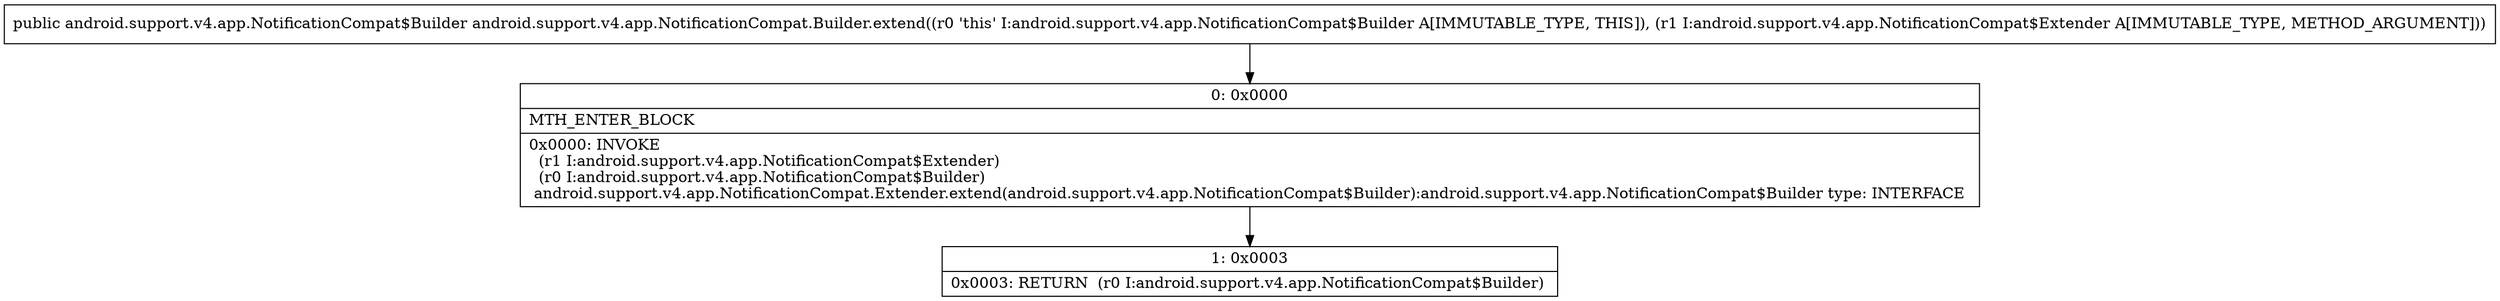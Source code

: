 digraph "CFG forandroid.support.v4.app.NotificationCompat.Builder.extend(Landroid\/support\/v4\/app\/NotificationCompat$Extender;)Landroid\/support\/v4\/app\/NotificationCompat$Builder;" {
Node_0 [shape=record,label="{0\:\ 0x0000|MTH_ENTER_BLOCK\l|0x0000: INVOKE  \l  (r1 I:android.support.v4.app.NotificationCompat$Extender)\l  (r0 I:android.support.v4.app.NotificationCompat$Builder)\l android.support.v4.app.NotificationCompat.Extender.extend(android.support.v4.app.NotificationCompat$Builder):android.support.v4.app.NotificationCompat$Builder type: INTERFACE \l}"];
Node_1 [shape=record,label="{1\:\ 0x0003|0x0003: RETURN  (r0 I:android.support.v4.app.NotificationCompat$Builder) \l}"];
MethodNode[shape=record,label="{public android.support.v4.app.NotificationCompat$Builder android.support.v4.app.NotificationCompat.Builder.extend((r0 'this' I:android.support.v4.app.NotificationCompat$Builder A[IMMUTABLE_TYPE, THIS]), (r1 I:android.support.v4.app.NotificationCompat$Extender A[IMMUTABLE_TYPE, METHOD_ARGUMENT])) }"];
MethodNode -> Node_0;
Node_0 -> Node_1;
}

